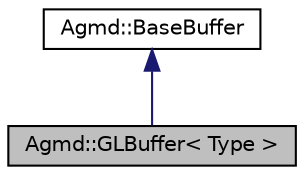 digraph "Agmd::GLBuffer&lt; Type &gt;"
{
  edge [fontname="Helvetica",fontsize="10",labelfontname="Helvetica",labelfontsize="10"];
  node [fontname="Helvetica",fontsize="10",shape=record];
  Node1 [label="Agmd::GLBuffer\< Type \>",height=0.2,width=0.4,color="black", fillcolor="grey75", style="filled" fontcolor="black"];
  Node2 -> Node1 [dir="back",color="midnightblue",fontsize="10",style="solid",fontname="Helvetica"];
  Node2 [label="Agmd::BaseBuffer",height=0.2,width=0.4,color="black", fillcolor="white", style="filled",URL="$class_agmd_1_1_base_buffer.html"];
}
